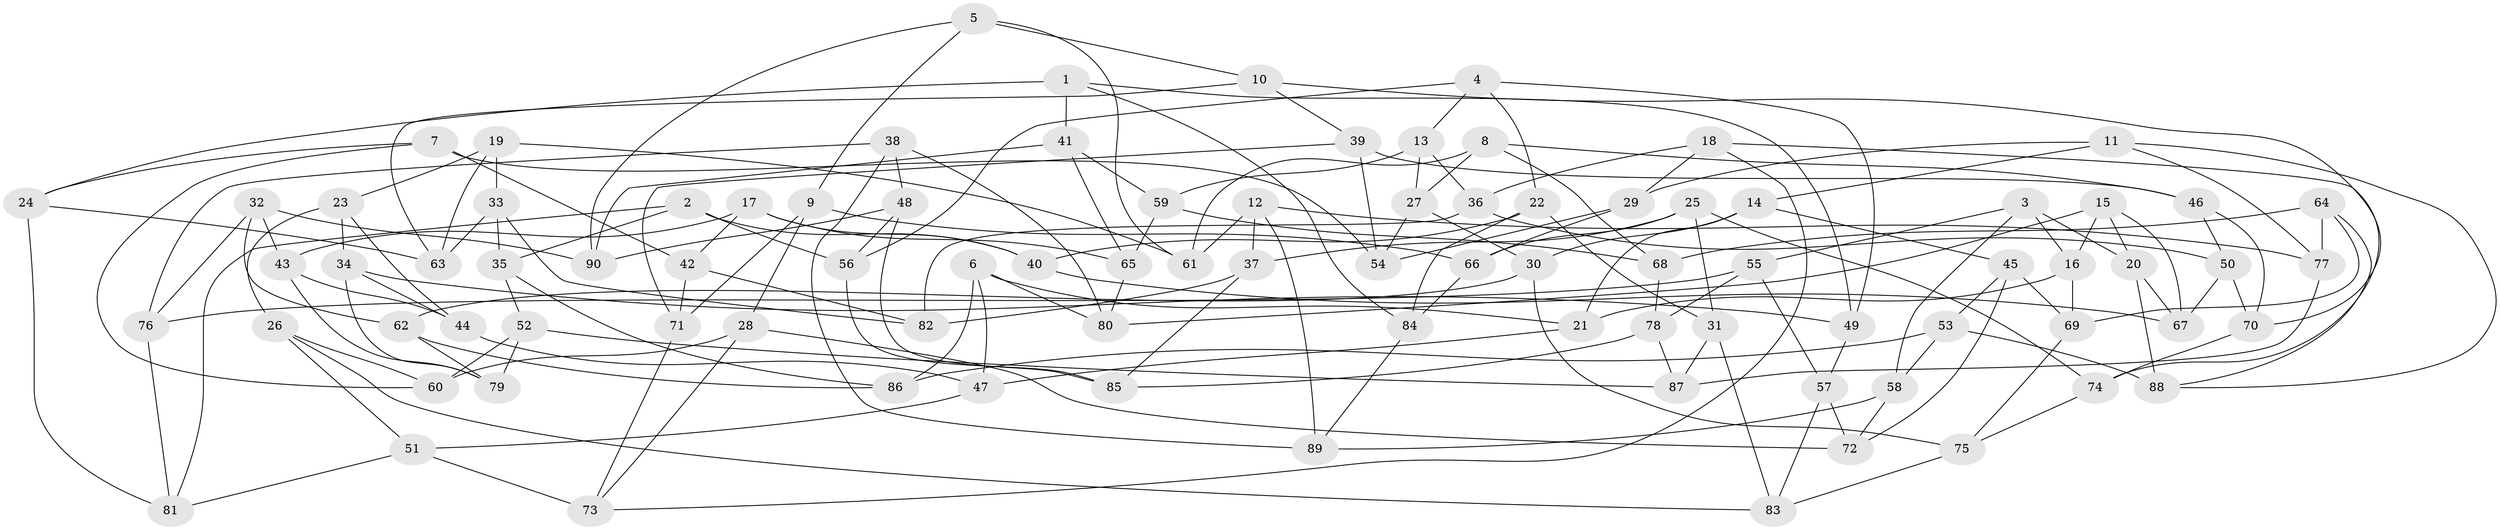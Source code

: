 // coarse degree distribution, {10: 0.015384615384615385, 9: 0.03076923076923077, 4: 0.8923076923076924, 12: 0.015384615384615385, 7: 0.015384615384615385, 6: 0.015384615384615385, 11: 0.015384615384615385}
// Generated by graph-tools (version 1.1) at 2025/53/03/04/25 22:53:49]
// undirected, 90 vertices, 180 edges
graph export_dot {
  node [color=gray90,style=filled];
  1;
  2;
  3;
  4;
  5;
  6;
  7;
  8;
  9;
  10;
  11;
  12;
  13;
  14;
  15;
  16;
  17;
  18;
  19;
  20;
  21;
  22;
  23;
  24;
  25;
  26;
  27;
  28;
  29;
  30;
  31;
  32;
  33;
  34;
  35;
  36;
  37;
  38;
  39;
  40;
  41;
  42;
  43;
  44;
  45;
  46;
  47;
  48;
  49;
  50;
  51;
  52;
  53;
  54;
  55;
  56;
  57;
  58;
  59;
  60;
  61;
  62;
  63;
  64;
  65;
  66;
  67;
  68;
  69;
  70;
  71;
  72;
  73;
  74;
  75;
  76;
  77;
  78;
  79;
  80;
  81;
  82;
  83;
  84;
  85;
  86;
  87;
  88;
  89;
  90;
  1 -- 24;
  1 -- 41;
  1 -- 84;
  1 -- 49;
  2 -- 35;
  2 -- 40;
  2 -- 56;
  2 -- 81;
  3 -- 16;
  3 -- 58;
  3 -- 55;
  3 -- 20;
  4 -- 22;
  4 -- 49;
  4 -- 13;
  4 -- 56;
  5 -- 61;
  5 -- 90;
  5 -- 9;
  5 -- 10;
  6 -- 86;
  6 -- 21;
  6 -- 47;
  6 -- 80;
  7 -- 54;
  7 -- 42;
  7 -- 24;
  7 -- 60;
  8 -- 46;
  8 -- 61;
  8 -- 27;
  8 -- 68;
  9 -- 28;
  9 -- 71;
  9 -- 66;
  10 -- 63;
  10 -- 70;
  10 -- 39;
  11 -- 77;
  11 -- 14;
  11 -- 88;
  11 -- 29;
  12 -- 61;
  12 -- 77;
  12 -- 89;
  12 -- 37;
  13 -- 59;
  13 -- 27;
  13 -- 36;
  14 -- 30;
  14 -- 45;
  14 -- 21;
  15 -- 67;
  15 -- 80;
  15 -- 20;
  15 -- 16;
  16 -- 21;
  16 -- 69;
  17 -- 65;
  17 -- 43;
  17 -- 40;
  17 -- 42;
  18 -- 36;
  18 -- 29;
  18 -- 74;
  18 -- 73;
  19 -- 23;
  19 -- 33;
  19 -- 61;
  19 -- 63;
  20 -- 88;
  20 -- 67;
  21 -- 47;
  22 -- 40;
  22 -- 84;
  22 -- 31;
  23 -- 44;
  23 -- 34;
  23 -- 26;
  24 -- 63;
  24 -- 81;
  25 -- 37;
  25 -- 31;
  25 -- 74;
  25 -- 66;
  26 -- 60;
  26 -- 83;
  26 -- 51;
  27 -- 54;
  27 -- 30;
  28 -- 72;
  28 -- 73;
  28 -- 60;
  29 -- 54;
  29 -- 66;
  30 -- 62;
  30 -- 75;
  31 -- 87;
  31 -- 83;
  32 -- 43;
  32 -- 76;
  32 -- 90;
  32 -- 62;
  33 -- 82;
  33 -- 35;
  33 -- 63;
  34 -- 79;
  34 -- 49;
  34 -- 44;
  35 -- 52;
  35 -- 86;
  36 -- 82;
  36 -- 50;
  37 -- 85;
  37 -- 82;
  38 -- 89;
  38 -- 76;
  38 -- 48;
  38 -- 80;
  39 -- 46;
  39 -- 71;
  39 -- 54;
  40 -- 67;
  41 -- 59;
  41 -- 65;
  41 -- 90;
  42 -- 71;
  42 -- 82;
  43 -- 44;
  43 -- 79;
  44 -- 47;
  45 -- 69;
  45 -- 53;
  45 -- 72;
  46 -- 70;
  46 -- 50;
  47 -- 51;
  48 -- 85;
  48 -- 90;
  48 -- 56;
  49 -- 57;
  50 -- 67;
  50 -- 70;
  51 -- 73;
  51 -- 81;
  52 -- 79;
  52 -- 60;
  52 -- 87;
  53 -- 86;
  53 -- 58;
  53 -- 88;
  55 -- 78;
  55 -- 57;
  55 -- 76;
  56 -- 85;
  57 -- 83;
  57 -- 72;
  58 -- 89;
  58 -- 72;
  59 -- 68;
  59 -- 65;
  62 -- 79;
  62 -- 86;
  64 -- 77;
  64 -- 88;
  64 -- 69;
  64 -- 68;
  65 -- 80;
  66 -- 84;
  68 -- 78;
  69 -- 75;
  70 -- 74;
  71 -- 73;
  74 -- 75;
  75 -- 83;
  76 -- 81;
  77 -- 87;
  78 -- 87;
  78 -- 85;
  84 -- 89;
}
